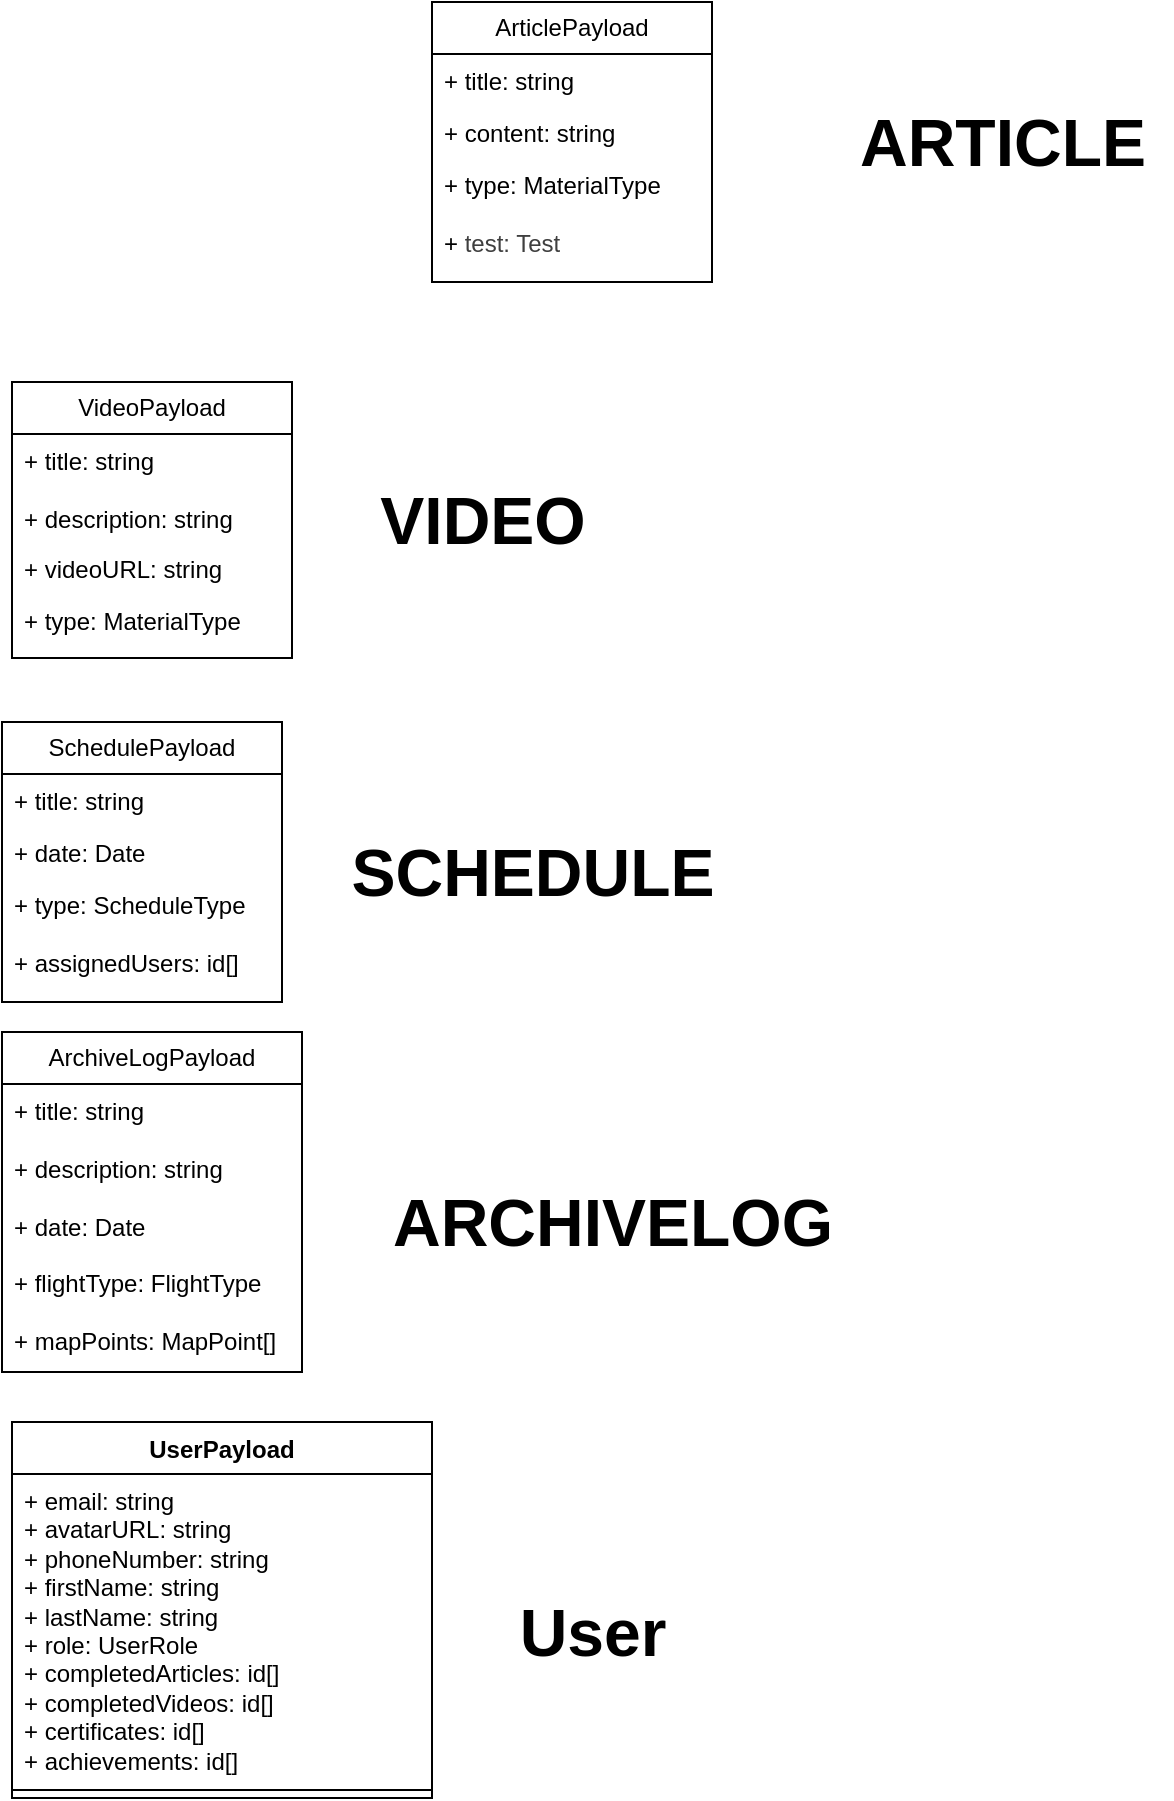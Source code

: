 <mxfile>
    <diagram id="zS2a1QlLPQZqku1ZZrK8" name="Page-1">
        <mxGraphModel dx="1249" dy="290" grid="1" gridSize="10" guides="1" tooltips="1" connect="1" arrows="1" fold="1" page="1" pageScale="1" pageWidth="850" pageHeight="1100" math="0" shadow="0">
            <root>
                <mxCell id="0"/>
                <mxCell id="1" parent="0"/>
                <mxCell id="2" value="ArticlePayload" style="swimlane;fontStyle=0;childLayout=stackLayout;horizontal=1;startSize=26;fillColor=none;horizontalStack=0;resizeParent=1;resizeParentMax=0;resizeLast=0;collapsible=1;marginBottom=0;whiteSpace=wrap;html=1;" parent="1" vertex="1">
                    <mxGeometry x="-580" y="50" width="140" height="140" as="geometry"/>
                </mxCell>
                <mxCell id="3" value="+ title: string" style="text;strokeColor=none;fillColor=none;align=left;verticalAlign=top;spacingLeft=4;spacingRight=4;overflow=hidden;rotatable=0;points=[[0,0.5],[1,0.5]];portConstraint=eastwest;whiteSpace=wrap;html=1;" parent="2" vertex="1">
                    <mxGeometry y="26" width="140" height="26" as="geometry"/>
                </mxCell>
                <mxCell id="4" value="+ content: string" style="text;strokeColor=none;fillColor=none;align=left;verticalAlign=top;spacingLeft=4;spacingRight=4;overflow=hidden;rotatable=0;points=[[0,0.5],[1,0.5]];portConstraint=eastwest;whiteSpace=wrap;html=1;" parent="2" vertex="1">
                    <mxGeometry y="52" width="140" height="26" as="geometry"/>
                </mxCell>
                <mxCell id="5" value="+ type: MaterialType&lt;br&gt;&lt;br&gt;+&amp;nbsp;&lt;span style=&quot;color: rgb(63, 63, 63);&quot;&gt;test: Test&lt;/span&gt;" style="text;strokeColor=none;fillColor=none;align=left;verticalAlign=top;spacingLeft=4;spacingRight=4;overflow=hidden;rotatable=0;points=[[0,0.5],[1,0.5]];portConstraint=eastwest;whiteSpace=wrap;html=1;" parent="2" vertex="1">
                    <mxGeometry y="78" width="140" height="62" as="geometry"/>
                </mxCell>
                <mxCell id="14" value="&lt;font style=&quot;font-size: 33px;&quot;&gt;&lt;b&gt;ARTICLE&lt;/b&gt;&lt;/font&gt;" style="text;html=1;align=center;verticalAlign=middle;resizable=0;points=[];autosize=1;strokeColor=none;fillColor=none;" parent="1" vertex="1">
                    <mxGeometry x="-380" y="95" width="170" height="50" as="geometry"/>
                </mxCell>
                <mxCell id="15" value="VideoPayload" style="swimlane;fontStyle=0;childLayout=stackLayout;horizontal=1;startSize=26;fillColor=none;horizontalStack=0;resizeParent=1;resizeParentMax=0;resizeLast=0;collapsible=1;marginBottom=0;whiteSpace=wrap;html=1;" parent="1" vertex="1">
                    <mxGeometry x="-790" y="240" width="140" height="138" as="geometry"/>
                </mxCell>
                <mxCell id="16" value="+ title: string&lt;br&gt;&lt;br&gt;+ description: string" style="text;strokeColor=none;fillColor=none;align=left;verticalAlign=top;spacingLeft=4;spacingRight=4;overflow=hidden;rotatable=0;points=[[0,0.5],[1,0.5]];portConstraint=eastwest;whiteSpace=wrap;html=1;" parent="15" vertex="1">
                    <mxGeometry y="26" width="140" height="54" as="geometry"/>
                </mxCell>
                <mxCell id="17" value="+ videoURL: string" style="text;strokeColor=none;fillColor=none;align=left;verticalAlign=top;spacingLeft=4;spacingRight=4;overflow=hidden;rotatable=0;points=[[0,0.5],[1,0.5]];portConstraint=eastwest;whiteSpace=wrap;html=1;" parent="15" vertex="1">
                    <mxGeometry y="80" width="140" height="26" as="geometry"/>
                </mxCell>
                <mxCell id="18" value="+ type: MaterialType" style="text;strokeColor=none;fillColor=none;align=left;verticalAlign=top;spacingLeft=4;spacingRight=4;overflow=hidden;rotatable=0;points=[[0,0.5],[1,0.5]];portConstraint=eastwest;whiteSpace=wrap;html=1;" parent="15" vertex="1">
                    <mxGeometry y="106" width="140" height="32" as="geometry"/>
                </mxCell>
                <mxCell id="19" value="&lt;font style=&quot;font-size: 33px;&quot;&gt;&lt;b&gt;VIDEO&lt;/b&gt;&lt;/font&gt;" style="text;html=1;align=center;verticalAlign=middle;resizable=0;points=[];autosize=1;strokeColor=none;fillColor=none;" parent="1" vertex="1">
                    <mxGeometry x="-620" y="284" width="130" height="50" as="geometry"/>
                </mxCell>
                <mxCell id="20" value="SchedulePayload" style="swimlane;fontStyle=0;childLayout=stackLayout;horizontal=1;startSize=26;fillColor=none;horizontalStack=0;resizeParent=1;resizeParentMax=0;resizeLast=0;collapsible=1;marginBottom=0;whiteSpace=wrap;html=1;" parent="1" vertex="1">
                    <mxGeometry x="-795" y="410" width="140" height="140" as="geometry"/>
                </mxCell>
                <mxCell id="21" value="+ title: string" style="text;strokeColor=none;fillColor=none;align=left;verticalAlign=top;spacingLeft=4;spacingRight=4;overflow=hidden;rotatable=0;points=[[0,0.5],[1,0.5]];portConstraint=eastwest;whiteSpace=wrap;html=1;" parent="20" vertex="1">
                    <mxGeometry y="26" width="140" height="26" as="geometry"/>
                </mxCell>
                <mxCell id="22" value="+ date: Date" style="text;strokeColor=none;fillColor=none;align=left;verticalAlign=top;spacingLeft=4;spacingRight=4;overflow=hidden;rotatable=0;points=[[0,0.5],[1,0.5]];portConstraint=eastwest;whiteSpace=wrap;html=1;" parent="20" vertex="1">
                    <mxGeometry y="52" width="140" height="26" as="geometry"/>
                </mxCell>
                <mxCell id="23" value="+ type: ScheduleType&lt;br&gt;&lt;br&gt;+ assignedUsers: id[]" style="text;strokeColor=none;fillColor=none;align=left;verticalAlign=top;spacingLeft=4;spacingRight=4;overflow=hidden;rotatable=0;points=[[0,0.5],[1,0.5]];portConstraint=eastwest;whiteSpace=wrap;html=1;" parent="20" vertex="1">
                    <mxGeometry y="78" width="140" height="62" as="geometry"/>
                </mxCell>
                <mxCell id="24" value="&lt;font style=&quot;font-size: 33px;&quot;&gt;&lt;b&gt;SCHEDULE&lt;/b&gt;&lt;/font&gt;" style="text;html=1;align=center;verticalAlign=middle;resizable=0;points=[];autosize=1;strokeColor=none;fillColor=none;" parent="1" vertex="1">
                    <mxGeometry x="-635" y="460" width="210" height="50" as="geometry"/>
                </mxCell>
                <mxCell id="25" value="ArchiveLogPayload" style="swimlane;fontStyle=0;childLayout=stackLayout;horizontal=1;startSize=26;fillColor=none;horizontalStack=0;resizeParent=1;resizeParentMax=0;resizeLast=0;collapsible=1;marginBottom=0;whiteSpace=wrap;html=1;" parent="1" vertex="1">
                    <mxGeometry x="-795" y="565" width="150" height="170" as="geometry"/>
                </mxCell>
                <mxCell id="28" value="+ title: string&lt;br&gt;&lt;br&gt;+ description: string&lt;br&gt;&lt;br&gt;+ date: Date&lt;div&gt;&lt;font color=&quot;#000000&quot;&gt;&lt;br&gt;&lt;/font&gt;&lt;/div&gt;&lt;div&gt;&lt;font color=&quot;#000000&quot;&gt;+ flightType: FlightType&lt;/font&gt;&lt;/div&gt;&lt;div&gt;&lt;font color=&quot;#000000&quot;&gt;&lt;font color=&quot;#000000&quot;&gt;&lt;br&gt;&lt;/font&gt;&lt;/font&gt;&lt;/div&gt;&lt;div&gt;&lt;font color=&quot;#000000&quot;&gt;&lt;font color=&quot;#000000&quot;&gt;+ mapPoints: MapPoint[]&lt;/font&gt;&lt;/font&gt;&lt;/div&gt;" style="text;strokeColor=none;fillColor=none;align=left;verticalAlign=top;spacingLeft=4;spacingRight=4;overflow=hidden;rotatable=0;points=[[0,0.5],[1,0.5]];portConstraint=eastwest;whiteSpace=wrap;html=1;" parent="25" vertex="1">
                    <mxGeometry y="26" width="150" height="144" as="geometry"/>
                </mxCell>
                <mxCell id="29" value="&lt;font style=&quot;font-size: 33px;&quot;&gt;&lt;b&gt;ARCHIVELOG&lt;/b&gt;&lt;/font&gt;" style="text;html=1;align=center;verticalAlign=middle;resizable=0;points=[];autosize=1;strokeColor=none;fillColor=none;" parent="1" vertex="1">
                    <mxGeometry x="-610" y="635" width="240" height="50" as="geometry"/>
                </mxCell>
                <mxCell id="31" value="UserPayload" style="swimlane;fontStyle=1;align=center;verticalAlign=top;childLayout=stackLayout;horizontal=1;startSize=26;horizontalStack=0;resizeParent=1;resizeParentMax=0;resizeLast=0;collapsible=1;marginBottom=0;whiteSpace=wrap;html=1;" parent="1" vertex="1">
                    <mxGeometry x="-790" y="760" width="210" height="188" as="geometry"/>
                </mxCell>
                <mxCell id="32" value="&lt;div&gt;+ email: string&lt;/div&gt;&lt;div&gt;+ avatarURL: string&lt;br&gt;+ phoneNumber: string&lt;/div&gt;&lt;div&gt;&lt;span style=&quot;background-color: transparent;&quot;&gt;+ firstName: string&lt;/span&gt;&lt;/div&gt;&lt;div&gt;+ lastName: string&lt;/div&gt;&lt;div&gt;+ role: UserRole&lt;/div&gt;&lt;div&gt;&lt;div&gt;+ completedArticles: id[]&lt;/div&gt;&lt;div&gt;+ completedVideos: id[]&lt;/div&gt;&lt;div&gt;&lt;span style=&quot;background-color: transparent;&quot;&gt;+ certificates: id[]&lt;/span&gt;&lt;/div&gt;&lt;div&gt;+ achievements: id[]&lt;/div&gt;&lt;/div&gt;&lt;div&gt;&lt;br&gt;&lt;/div&gt;" style="text;strokeColor=none;fillColor=none;align=left;verticalAlign=top;spacingLeft=4;spacingRight=4;overflow=hidden;rotatable=0;points=[[0,0.5],[1,0.5]];portConstraint=eastwest;whiteSpace=wrap;html=1;" parent="31" vertex="1">
                    <mxGeometry y="26" width="210" height="154" as="geometry"/>
                </mxCell>
                <mxCell id="33" value="" style="line;strokeWidth=1;fillColor=none;align=left;verticalAlign=middle;spacingTop=-1;spacingLeft=3;spacingRight=3;rotatable=0;labelPosition=right;points=[];portConstraint=eastwest;strokeColor=inherit;" parent="31" vertex="1">
                    <mxGeometry y="180" width="210" height="8" as="geometry"/>
                </mxCell>
                <mxCell id="34" value="&lt;font style=&quot;font-size: 33px;&quot;&gt;&lt;b&gt;User&lt;/b&gt;&lt;/font&gt;" style="text;html=1;align=center;verticalAlign=middle;resizable=0;points=[];autosize=1;strokeColor=none;fillColor=none;" parent="1" vertex="1">
                    <mxGeometry x="-550" y="840" width="100" height="50" as="geometry"/>
                </mxCell>
            </root>
        </mxGraphModel>
    </diagram>
</mxfile>